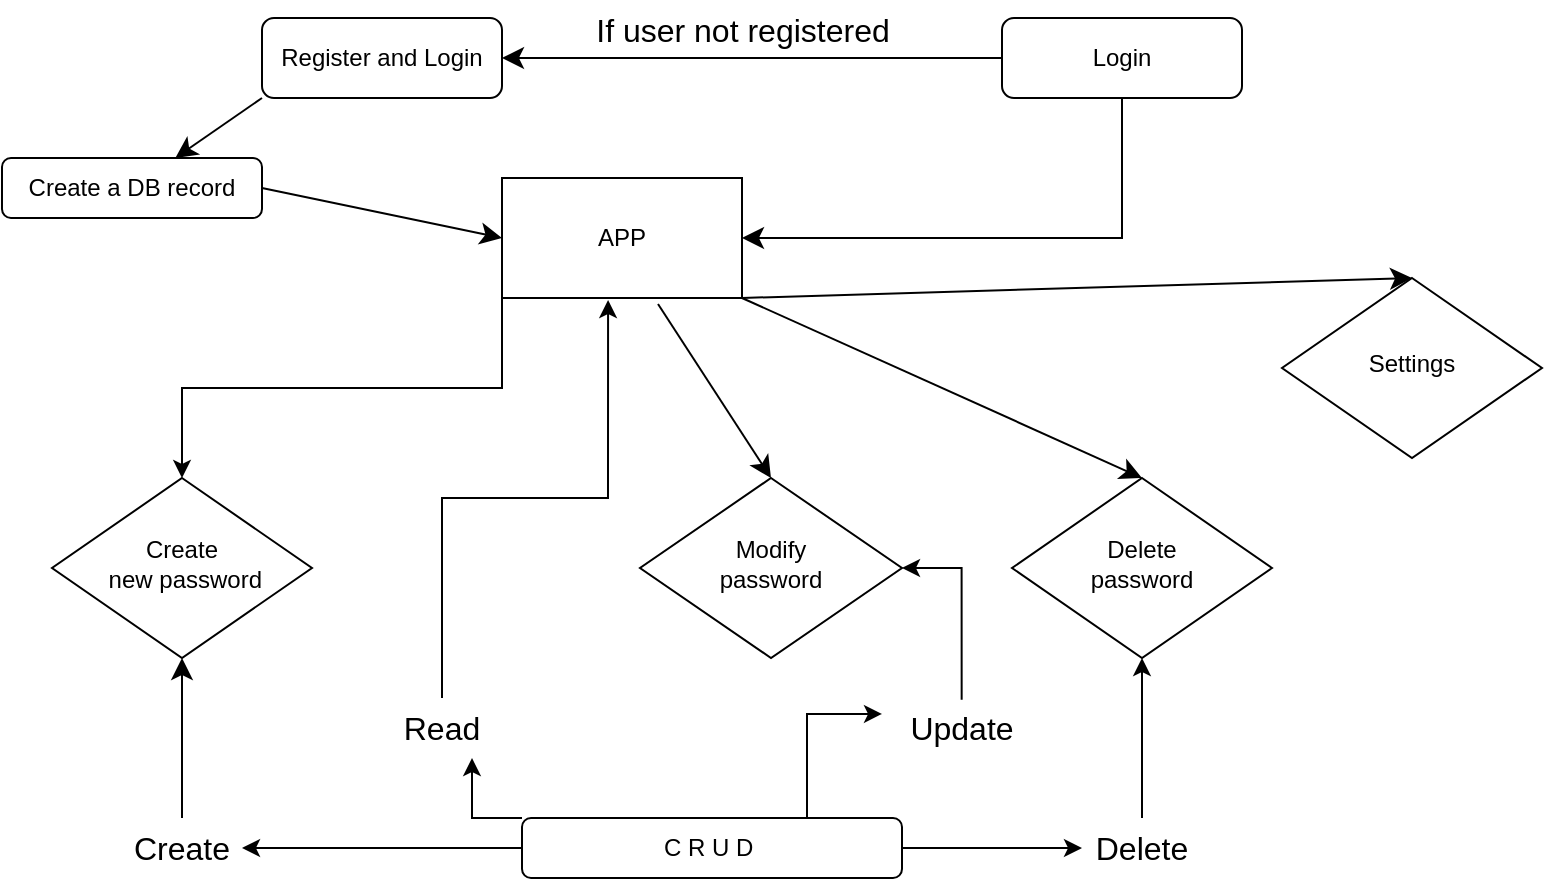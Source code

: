 <mxfile version="20.5.3" type="embed"><diagram id="C5RBs43oDa-KdzZeNtuy" name="Page-1"><mxGraphModel dx="1081" dy="366" grid="1" gridSize="10" guides="1" tooltips="1" connect="1" arrows="1" fold="1" page="1" pageScale="1" pageWidth="827" pageHeight="1169" math="0" shadow="0"><root><mxCell id="WIyWlLk6GJQsqaUBKTNV-0"/><mxCell id="WIyWlLk6GJQsqaUBKTNV-1" parent="WIyWlLk6GJQsqaUBKTNV-0"/><mxCell id="7qF9q4HZdZ3QThShzaHD-16" style="edgeStyle=none;curved=1;rounded=0;orthogonalLoop=1;jettySize=auto;html=1;exitX=0;exitY=1;exitDx=0;exitDy=0;fontSize=12;startSize=8;endSize=8;" parent="WIyWlLk6GJQsqaUBKTNV-1" source="WIyWlLk6GJQsqaUBKTNV-3" target="7qF9q4HZdZ3QThShzaHD-17" edge="1"><mxGeometry relative="1" as="geometry"><mxPoint x="120" y="160" as="targetPoint"/></mxGeometry></mxCell><mxCell id="WIyWlLk6GJQsqaUBKTNV-3" value="&lt;div&gt;Register and Login&lt;/div&gt;" style="rounded=1;whiteSpace=wrap;html=1;fontSize=12;glass=0;strokeWidth=1;shadow=0;" parent="WIyWlLk6GJQsqaUBKTNV-1" vertex="1"><mxGeometry x="160" y="80" width="120" height="40" as="geometry"/></mxCell><mxCell id="7qF9q4HZdZ3QThShzaHD-21" style="edgeStyle=orthogonalEdgeStyle;rounded=0;orthogonalLoop=1;jettySize=auto;html=1;exitX=0.5;exitY=1;exitDx=0;exitDy=0;fontSize=12;startSize=8;endSize=8;entryX=1;entryY=0.5;entryDx=0;entryDy=0;" parent="WIyWlLk6GJQsqaUBKTNV-1" target="7qF9q4HZdZ3QThShzaHD-4" edge="1"><mxGeometry relative="1" as="geometry"><mxPoint x="590" y="180" as="targetPoint"/><mxPoint x="590" y="120" as="sourcePoint"/><Array as="points"><mxPoint x="590" y="190"/></Array></mxGeometry></mxCell><mxCell id="7qF9q4HZdZ3QThShzaHD-2" value="If user not registered" style="text;html=1;align=center;verticalAlign=middle;resizable=0;points=[];autosize=1;strokeColor=none;fillColor=none;fontSize=16;" parent="WIyWlLk6GJQsqaUBKTNV-1" vertex="1"><mxGeometry x="315" y="71" width="170" height="30" as="geometry"/></mxCell><mxCell id="7qF9q4HZdZ3QThShzaHD-7" style="edgeStyle=none;curved=1;rounded=0;orthogonalLoop=1;jettySize=auto;html=1;exitX=1;exitY=1;exitDx=0;exitDy=0;entryX=0.5;entryY=0;entryDx=0;entryDy=0;fontSize=12;startSize=8;endSize=8;" parent="WIyWlLk6GJQsqaUBKTNV-1" source="7qF9q4HZdZ3QThShzaHD-4" target="7qF9q4HZdZ3QThShzaHD-12" edge="1"><mxGeometry relative="1" as="geometry"><mxPoint x="295" y="310" as="targetPoint"/></mxGeometry></mxCell><mxCell id="7qF9q4HZdZ3QThShzaHD-8" style="edgeStyle=none;curved=1;rounded=0;orthogonalLoop=1;jettySize=auto;html=1;exitX=0.65;exitY=1.05;exitDx=0;exitDy=0;entryX=0.5;entryY=0;entryDx=0;entryDy=0;fontSize=12;startSize=8;endSize=8;exitPerimeter=0;" parent="WIyWlLk6GJQsqaUBKTNV-1" source="7qF9q4HZdZ3QThShzaHD-4" target="7qF9q4HZdZ3QThShzaHD-13" edge="1"><mxGeometry relative="1" as="geometry"><mxPoint x="400" y="311.25" as="targetPoint"/></mxGeometry></mxCell><mxCell id="7qF9q4HZdZ3QThShzaHD-15" style="edgeStyle=none;curved=1;rounded=0;orthogonalLoop=1;jettySize=auto;html=1;exitX=1;exitY=1;exitDx=0;exitDy=0;entryX=0.5;entryY=0;entryDx=0;entryDy=0;fontSize=12;startSize=8;endSize=8;" parent="WIyWlLk6GJQsqaUBKTNV-1" source="7qF9q4HZdZ3QThShzaHD-4" target="7qF9q4HZdZ3QThShzaHD-14" edge="1"><mxGeometry relative="1" as="geometry"/></mxCell><mxCell id="13" style="edgeStyle=orthogonalEdgeStyle;rounded=0;orthogonalLoop=1;jettySize=auto;html=1;exitX=0;exitY=1;exitDx=0;exitDy=0;entryX=0.5;entryY=0;entryDx=0;entryDy=0;" edge="1" parent="WIyWlLk6GJQsqaUBKTNV-1" source="7qF9q4HZdZ3QThShzaHD-4" target="7qF9q4HZdZ3QThShzaHD-11"><mxGeometry relative="1" as="geometry"/></mxCell><mxCell id="7qF9q4HZdZ3QThShzaHD-4" value="APP" style="rounded=0;whiteSpace=wrap;html=1;" parent="WIyWlLk6GJQsqaUBKTNV-1" vertex="1"><mxGeometry x="280" y="160" width="120" height="60" as="geometry"/></mxCell><mxCell id="7qF9q4HZdZ3QThShzaHD-11" value="&lt;div&gt;Create&lt;/div&gt;&lt;div&gt;&amp;nbsp;new password&lt;/div&gt;" style="rhombus;whiteSpace=wrap;html=1;shadow=0;fontFamily=Helvetica;fontSize=12;align=center;strokeWidth=1;spacing=6;spacingTop=-4;" parent="WIyWlLk6GJQsqaUBKTNV-1" vertex="1"><mxGeometry x="55" y="310" width="130" height="90" as="geometry"/></mxCell><mxCell id="7qF9q4HZdZ3QThShzaHD-12" value="Settings" style="rhombus;whiteSpace=wrap;html=1;shadow=0;fontFamily=Helvetica;fontSize=12;align=center;strokeWidth=1;spacing=6;spacingTop=-4;" parent="WIyWlLk6GJQsqaUBKTNV-1" vertex="1"><mxGeometry x="670" y="210" width="130" height="90" as="geometry"/></mxCell><mxCell id="7qF9q4HZdZ3QThShzaHD-13" value="&lt;div&gt;Modify&lt;/div&gt;&lt;div&gt;password&lt;/div&gt;" style="rhombus;whiteSpace=wrap;html=1;shadow=0;fontFamily=Helvetica;fontSize=12;align=center;strokeWidth=1;spacing=6;spacingTop=-4;" parent="WIyWlLk6GJQsqaUBKTNV-1" vertex="1"><mxGeometry x="349" y="310" width="131" height="90" as="geometry"/></mxCell><mxCell id="7qF9q4HZdZ3QThShzaHD-14" value="Delete&lt;div&gt;password&lt;/div&gt;" style="rhombus;whiteSpace=wrap;html=1;shadow=0;fontFamily=Helvetica;fontSize=12;align=center;strokeWidth=1;spacing=6;spacingTop=-4;" parent="WIyWlLk6GJQsqaUBKTNV-1" vertex="1"><mxGeometry x="535" y="310" width="130" height="90" as="geometry"/></mxCell><mxCell id="7qF9q4HZdZ3QThShzaHD-19" style="edgeStyle=none;curved=1;rounded=0;orthogonalLoop=1;jettySize=auto;html=1;exitX=1;exitY=0.5;exitDx=0;exitDy=0;entryX=0;entryY=0.5;entryDx=0;entryDy=0;fontSize=12;startSize=8;endSize=8;" parent="WIyWlLk6GJQsqaUBKTNV-1" source="7qF9q4HZdZ3QThShzaHD-17" target="7qF9q4HZdZ3QThShzaHD-4" edge="1"><mxGeometry relative="1" as="geometry"/></mxCell><mxCell id="7qF9q4HZdZ3QThShzaHD-17" value="Create a DB record" style="rounded=1;whiteSpace=wrap;html=1;" parent="WIyWlLk6GJQsqaUBKTNV-1" vertex="1"><mxGeometry x="30" y="150" width="130" height="30" as="geometry"/></mxCell><mxCell id="7qF9q4HZdZ3QThShzaHD-36" style="edgeStyle=none;curved=1;rounded=0;orthogonalLoop=1;jettySize=auto;html=1;exitX=0;exitY=0.5;exitDx=0;exitDy=0;entryX=1;entryY=0.5;entryDx=0;entryDy=0;fontSize=12;startSize=8;endSize=8;" parent="WIyWlLk6GJQsqaUBKTNV-1" source="7qF9q4HZdZ3QThShzaHD-22" target="WIyWlLk6GJQsqaUBKTNV-3" edge="1"><mxGeometry relative="1" as="geometry"/></mxCell><mxCell id="7qF9q4HZdZ3QThShzaHD-22" value="Login" style="rounded=1;whiteSpace=wrap;html=1;fontSize=12;glass=0;strokeWidth=1;shadow=0;" parent="WIyWlLk6GJQsqaUBKTNV-1" vertex="1"><mxGeometry x="530" y="80" width="120" height="40" as="geometry"/></mxCell><mxCell id="7qF9q4HZdZ3QThShzaHD-27" style="edgeStyle=none;curved=1;rounded=0;orthogonalLoop=1;jettySize=auto;html=1;exitX=0.5;exitY=0;exitDx=0;exitDy=0;entryX=0.5;entryY=1;entryDx=0;entryDy=0;fontSize=12;startSize=8;endSize=8;" parent="WIyWlLk6GJQsqaUBKTNV-1" source="7qF9q4HZdZ3QThShzaHD-23" target="7qF9q4HZdZ3QThShzaHD-11" edge="1"><mxGeometry relative="1" as="geometry"/></mxCell><mxCell id="7qF9q4HZdZ3QThShzaHD-23" value="Create" style="text;html=1;align=center;verticalAlign=middle;whiteSpace=wrap;rounded=0;fontSize=16;" parent="WIyWlLk6GJQsqaUBKTNV-1" vertex="1"><mxGeometry x="90" y="480" width="60" height="30" as="geometry"/></mxCell><mxCell id="12" style="edgeStyle=orthogonalEdgeStyle;rounded=0;orthogonalLoop=1;jettySize=auto;html=1;exitX=0.5;exitY=0;exitDx=0;exitDy=0;entryX=0.442;entryY=1.017;entryDx=0;entryDy=0;entryPerimeter=0;" edge="1" parent="WIyWlLk6GJQsqaUBKTNV-1" source="7qF9q4HZdZ3QThShzaHD-24" target="7qF9q4HZdZ3QThShzaHD-4"><mxGeometry relative="1" as="geometry"/></mxCell><mxCell id="7qF9q4HZdZ3QThShzaHD-24" value="Read" style="text;html=1;align=center;verticalAlign=middle;whiteSpace=wrap;rounded=0;fontSize=16;" parent="WIyWlLk6GJQsqaUBKTNV-1" vertex="1"><mxGeometry x="220" y="420" width="60" height="30" as="geometry"/></mxCell><mxCell id="21" style="edgeStyle=orthogonalEdgeStyle;rounded=0;orthogonalLoop=1;jettySize=auto;html=1;exitX=0.5;exitY=0;exitDx=0;exitDy=0;entryX=1;entryY=0.5;entryDx=0;entryDy=0;" edge="1" parent="WIyWlLk6GJQsqaUBKTNV-1" source="7qF9q4HZdZ3QThShzaHD-25" target="7qF9q4HZdZ3QThShzaHD-13"><mxGeometry relative="1" as="geometry"/></mxCell><mxCell id="7qF9q4HZdZ3QThShzaHD-25" value="Update" style="text;html=1;align=center;verticalAlign=middle;whiteSpace=wrap;rounded=0;fontSize=16;rotation=0;" parent="WIyWlLk6GJQsqaUBKTNV-1" vertex="1"><mxGeometry x="470" y="420.91" width="79.67" height="28.19" as="geometry"/></mxCell><mxCell id="5" value="" style="edgeStyle=orthogonalEdgeStyle;rounded=0;orthogonalLoop=1;jettySize=auto;html=1;" edge="1" parent="WIyWlLk6GJQsqaUBKTNV-1" source="7qF9q4HZdZ3QThShzaHD-26" target="7qF9q4HZdZ3QThShzaHD-14"><mxGeometry relative="1" as="geometry"/></mxCell><mxCell id="7qF9q4HZdZ3QThShzaHD-26" value="Delete" style="text;html=1;align=center;verticalAlign=middle;whiteSpace=wrap;rounded=0;fontSize=16;" parent="WIyWlLk6GJQsqaUBKTNV-1" vertex="1"><mxGeometry x="570" y="480" width="60" height="30" as="geometry"/></mxCell><mxCell id="4" style="edgeStyle=orthogonalEdgeStyle;rounded=0;orthogonalLoop=1;jettySize=auto;html=1;exitX=1;exitY=0.5;exitDx=0;exitDy=0;" edge="1" parent="WIyWlLk6GJQsqaUBKTNV-1" source="7qF9q4HZdZ3QThShzaHD-31" target="7qF9q4HZdZ3QThShzaHD-26"><mxGeometry relative="1" as="geometry"/></mxCell><mxCell id="6" style="edgeStyle=orthogonalEdgeStyle;rounded=0;orthogonalLoop=1;jettySize=auto;html=1;exitX=0;exitY=0.5;exitDx=0;exitDy=0;" edge="1" parent="WIyWlLk6GJQsqaUBKTNV-1" source="7qF9q4HZdZ3QThShzaHD-31" target="7qF9q4HZdZ3QThShzaHD-23"><mxGeometry relative="1" as="geometry"/></mxCell><mxCell id="17" style="edgeStyle=orthogonalEdgeStyle;rounded=0;orthogonalLoop=1;jettySize=auto;html=1;exitX=0;exitY=0;exitDx=0;exitDy=0;entryX=0.75;entryY=1;entryDx=0;entryDy=0;" edge="1" parent="WIyWlLk6GJQsqaUBKTNV-1" source="7qF9q4HZdZ3QThShzaHD-31" target="7qF9q4HZdZ3QThShzaHD-24"><mxGeometry relative="1" as="geometry"/></mxCell><mxCell id="22" style="edgeStyle=orthogonalEdgeStyle;rounded=0;orthogonalLoop=1;jettySize=auto;html=1;exitX=0.75;exitY=0;exitDx=0;exitDy=0;entryX=0;entryY=0.25;entryDx=0;entryDy=0;" edge="1" parent="WIyWlLk6GJQsqaUBKTNV-1" source="7qF9q4HZdZ3QThShzaHD-31" target="7qF9q4HZdZ3QThShzaHD-25"><mxGeometry relative="1" as="geometry"/></mxCell><mxCell id="7qF9q4HZdZ3QThShzaHD-31" value="C R U D&amp;nbsp;" style="rounded=1;whiteSpace=wrap;html=1;" parent="WIyWlLk6GJQsqaUBKTNV-1" vertex="1"><mxGeometry x="290" y="480" width="190" height="30" as="geometry"/></mxCell></root></mxGraphModel></diagram></mxfile>